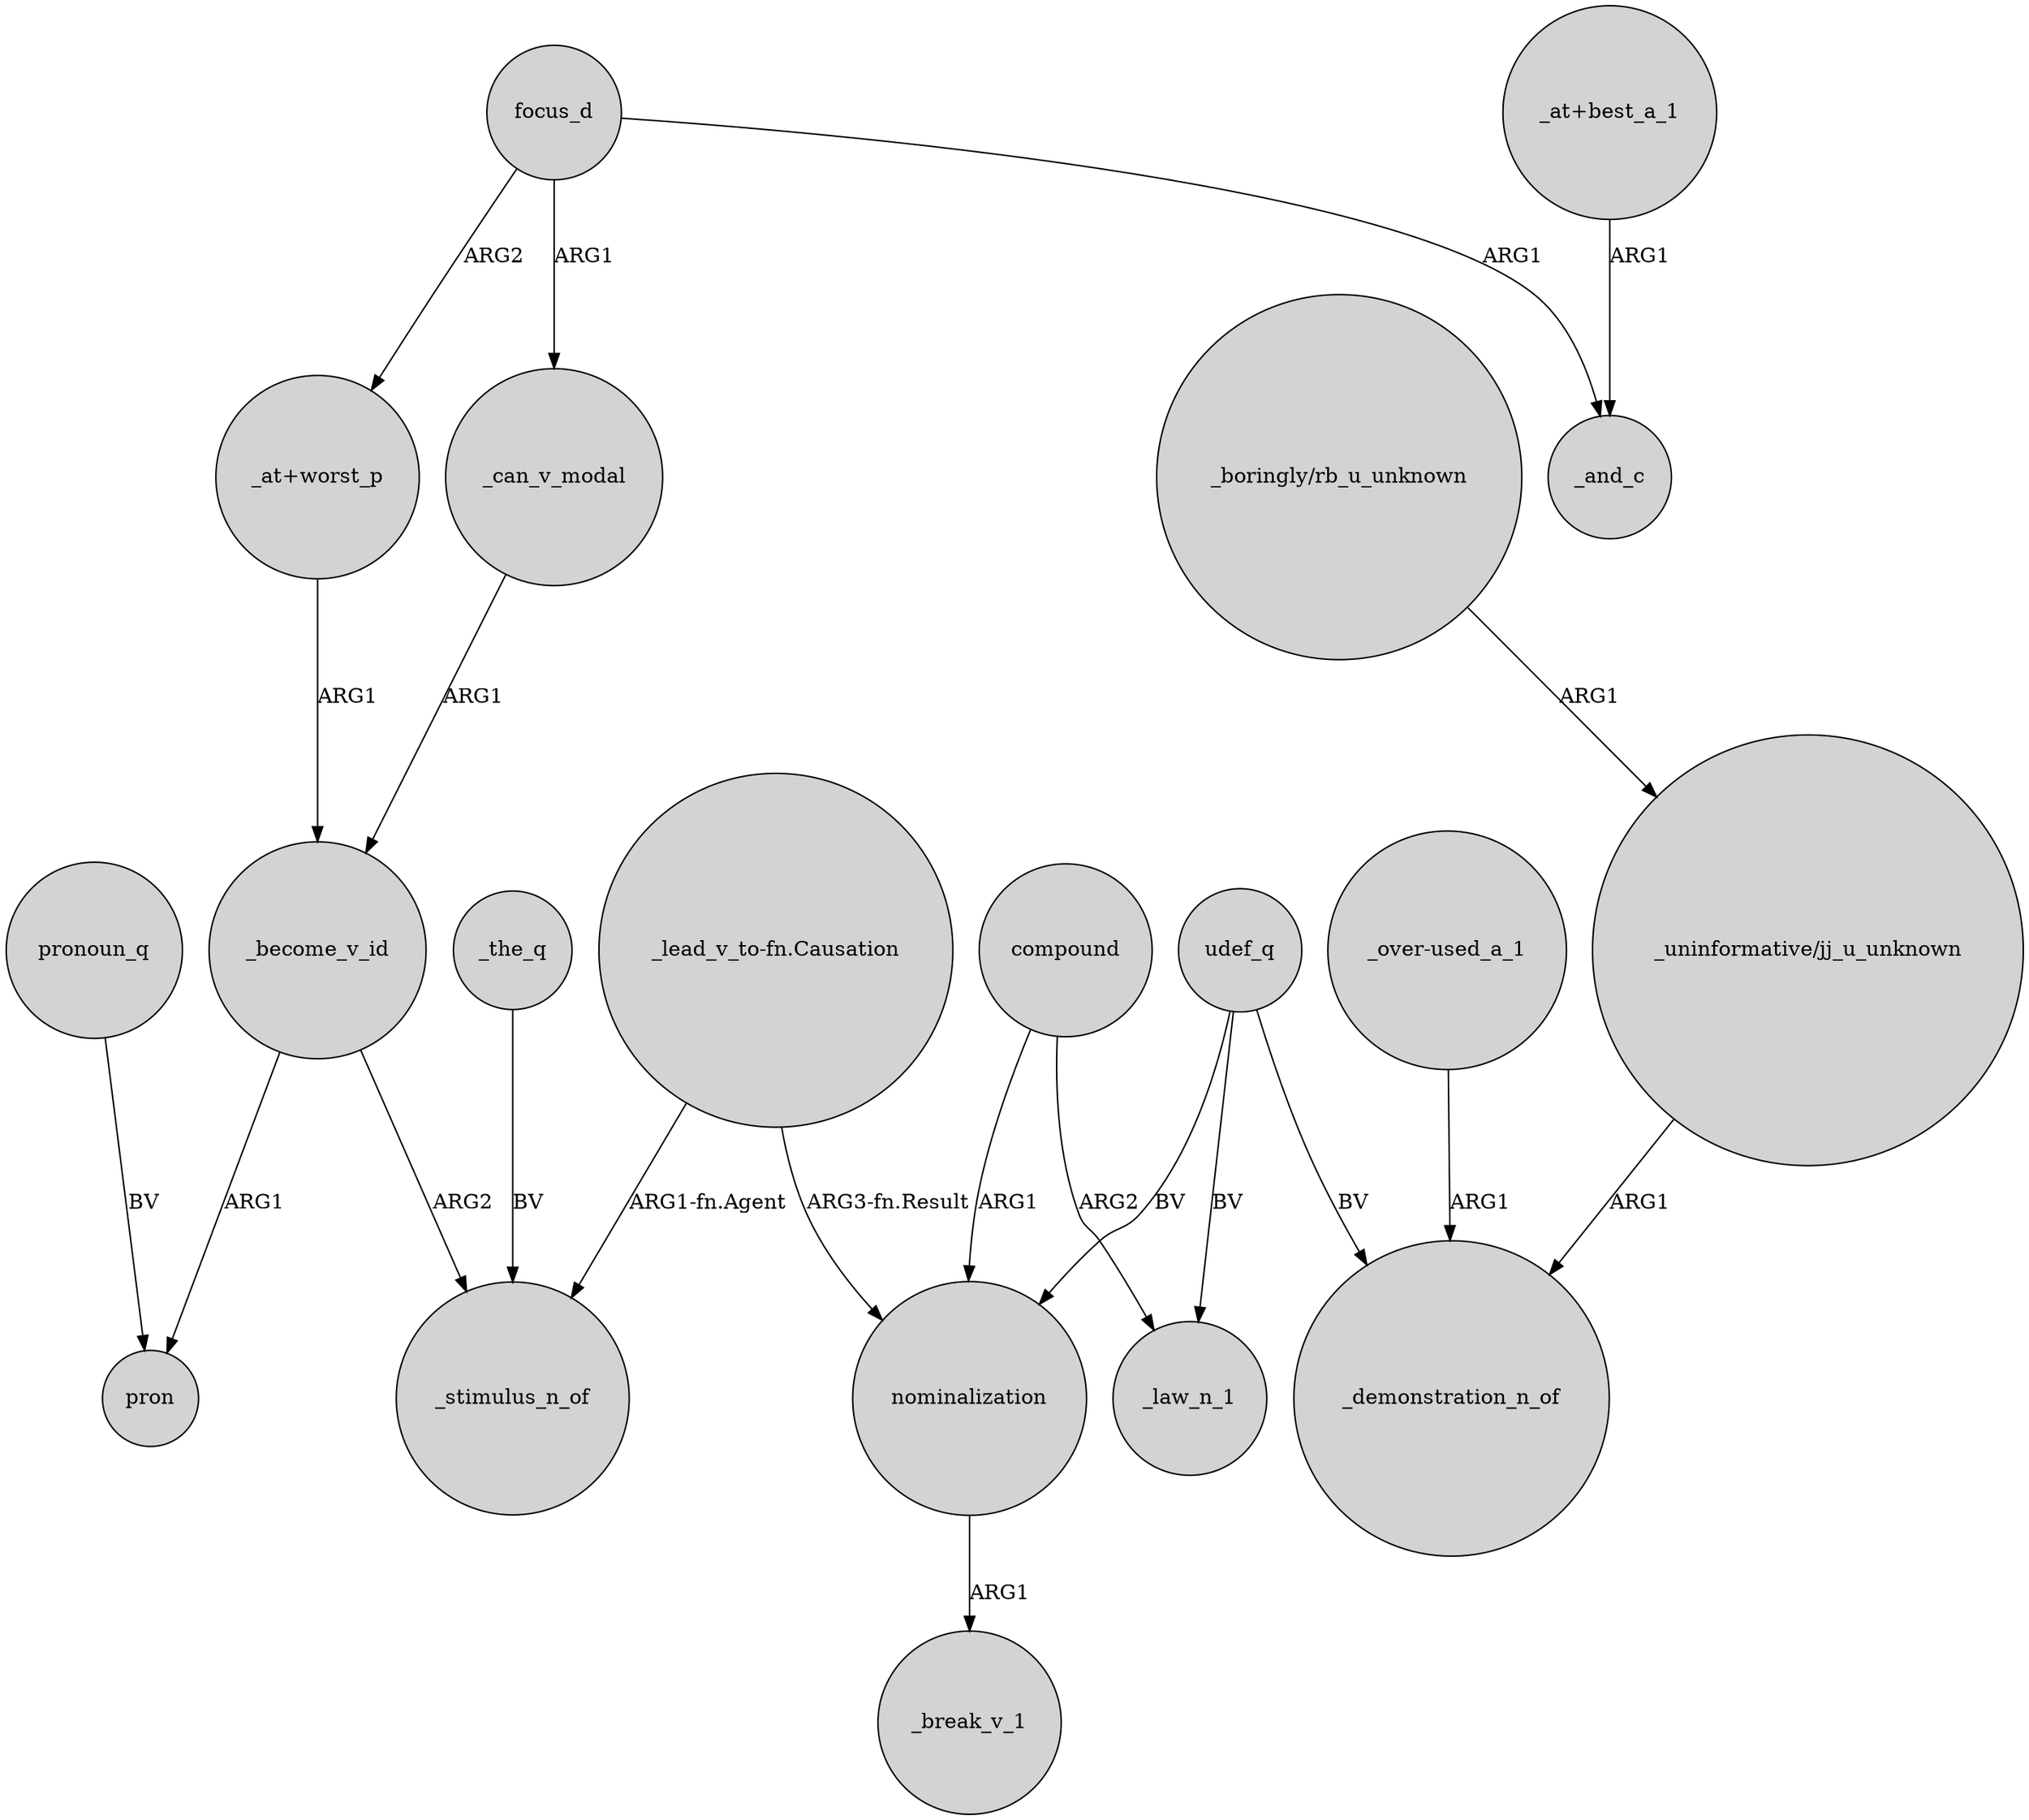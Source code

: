 digraph {
	node [shape=circle style=filled]
	focus_d -> "_at+worst_p" [label=ARG2]
	"_at+worst_p" -> _become_v_id [label=ARG1]
	_become_v_id -> pron [label=ARG1]
	_can_v_modal -> _become_v_id [label=ARG1]
	"_lead_v_to-fn.Causation" -> nominalization [label="ARG3-fn.Result"]
	udef_q -> _law_n_1 [label=BV]
	_become_v_id -> _stimulus_n_of [label=ARG2]
	"_over-used_a_1" -> _demonstration_n_of [label=ARG1]
	pronoun_q -> pron [label=BV]
	"_uninformative/jj_u_unknown" -> _demonstration_n_of [label=ARG1]
	"_lead_v_to-fn.Causation" -> _stimulus_n_of [label="ARG1-fn.Agent"]
	"_boringly/rb_u_unknown" -> "_uninformative/jj_u_unknown" [label=ARG1]
	focus_d -> _and_c [label=ARG1]
	udef_q -> nominalization [label=BV]
	"_at+best_a_1" -> _and_c [label=ARG1]
	_the_q -> _stimulus_n_of [label=BV]
	focus_d -> _can_v_modal [label=ARG1]
	compound -> nominalization [label=ARG1]
	nominalization -> _break_v_1 [label=ARG1]
	udef_q -> _demonstration_n_of [label=BV]
	compound -> _law_n_1 [label=ARG2]
}
